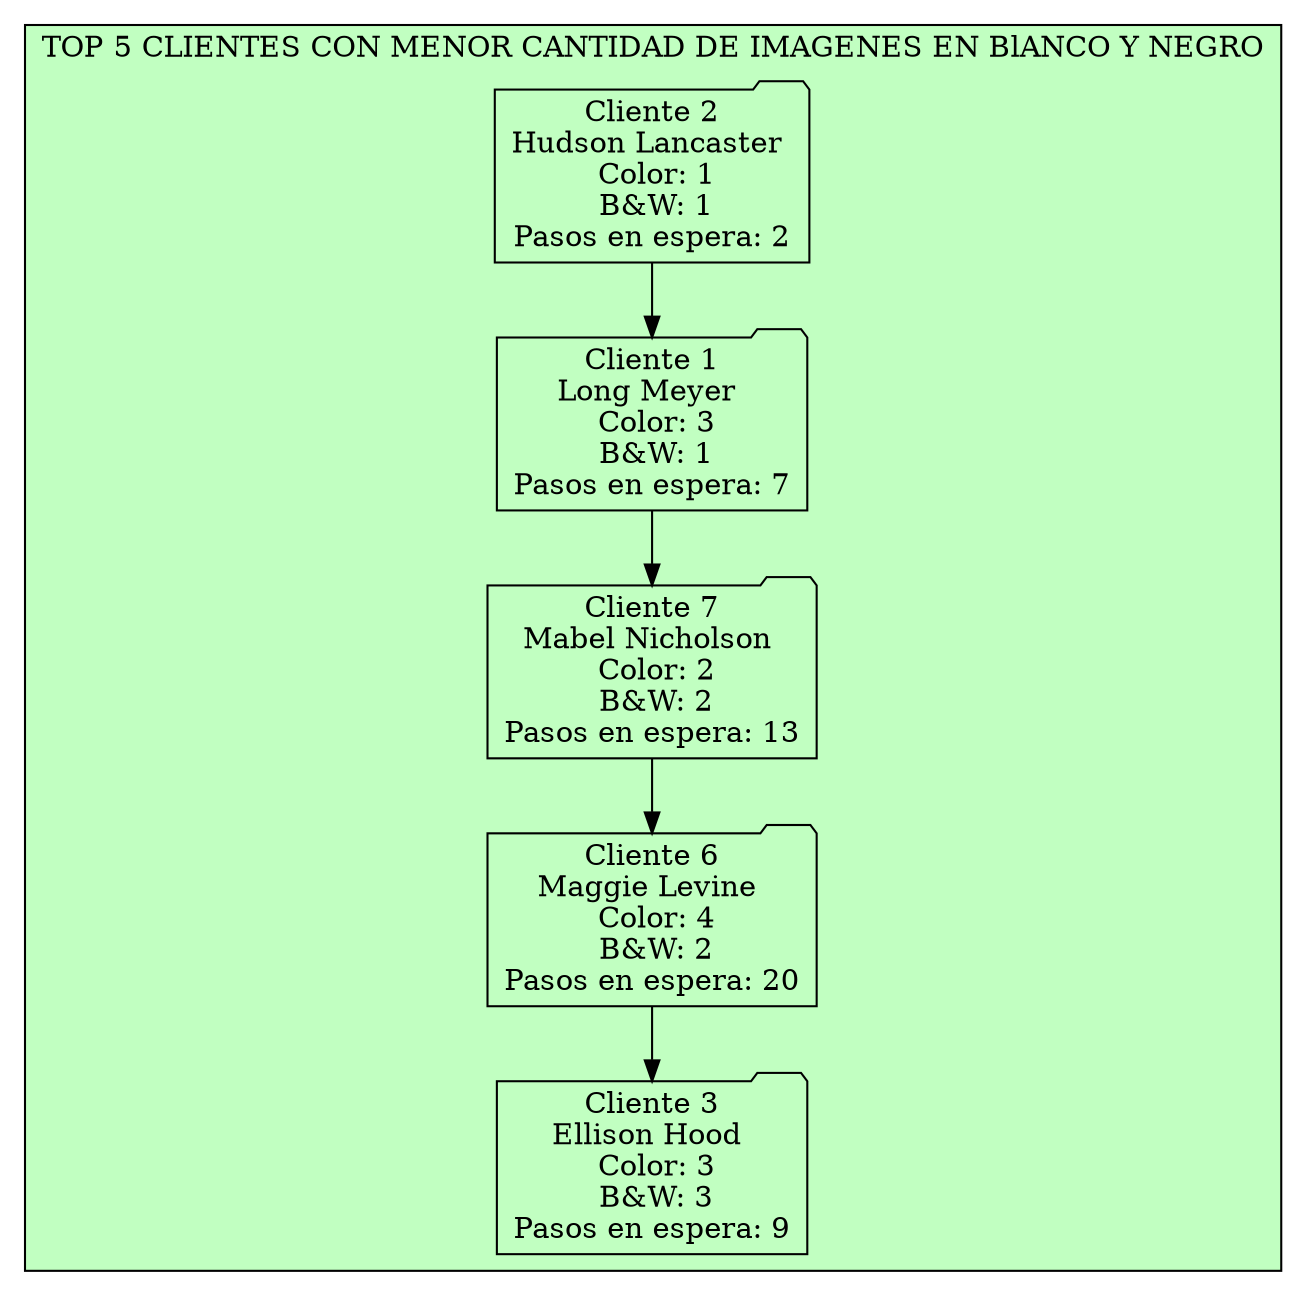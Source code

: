 digraph G { 
subgraph cluster_ClientesTOP{ 
label="TOP 5 CLIENTES CON MENOR CANTIDAD DE IMAGENES EN BlANCO Y NEGRO"; 
bgcolor="darkseagreen1"; 
node[shape = box]; 
Nodo1866161430[shape=folder label="Cliente 2\nHudson Lancaster \n Color: 1\n B&W: 1\nPasos en espera: 2"];
Nodo2024918163[shape=folder label="Cliente 1\nLong Meyer \n Color: 3\n B&W: 1\nPasos en espera: 7"];
Nodo107241811[shape=folder label="Cliente 7\nMabel Nicholson \n Color: 2\n B&W: 2\nPasos en espera: 13"];
Nodo558922244[shape=folder label="Cliente 6\nMaggie Levine \n Color: 4\n B&W: 2\nPasos en espera: 20"];
Nodo339099861[shape=folder label="Cliente 3\nEllison Hood \n Color: 3\n B&W: 3\nPasos en espera: 9"];
Nodo1866161430 -> Nodo2024918163 
Nodo2024918163 -> Nodo107241811 
Nodo107241811 -> Nodo558922244 
Nodo558922244 -> Nodo339099861 
}rankdir = TB;
}
